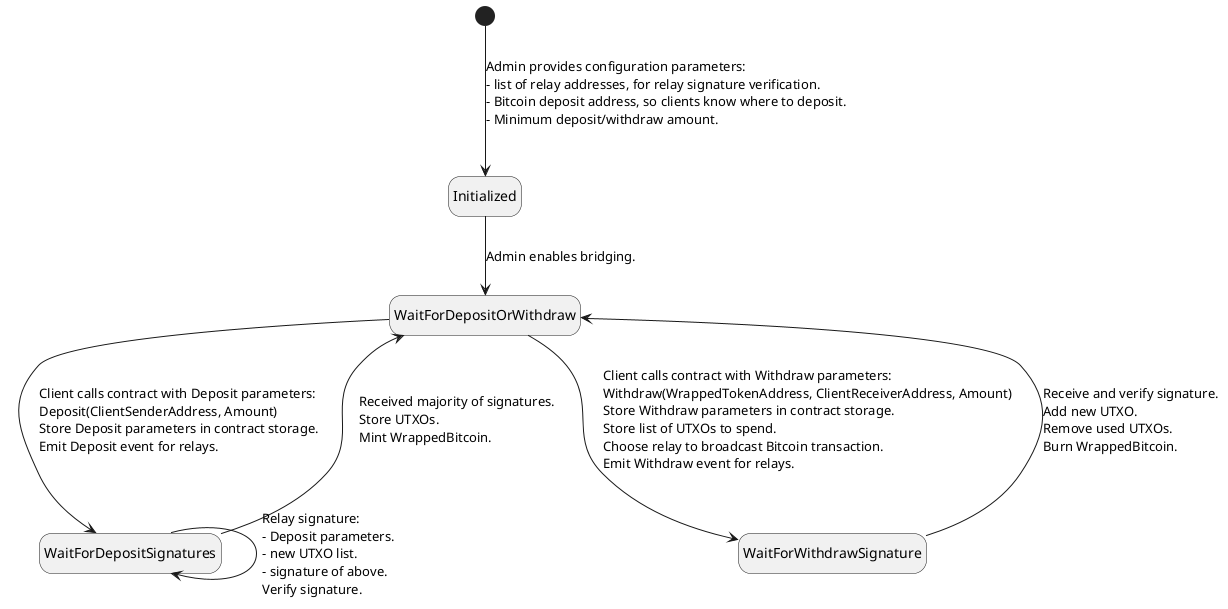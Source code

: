 @startuml contract
skinparam defaultTextAlignment left
hide empty description

[*] --> Initialized:\
Admin provides configuration parameters: \n\
- list of relay addresses, for relay signature verification. \n\
- Bitcoin deposit address, so clients know where to deposit. \n\
- Minimum deposit/withdraw amount. \n\

Initialized --> WaitForDepositOrWithdraw:\
Admin enables bridging.

WaitForDepositOrWithdraw --> WaitForDepositSignatures:\
Client calls contract with Deposit parameters: \n\
Deposit(ClientSenderAddress, Amount) \n\
Store Deposit parameters in contract storage. \n\
Emit Deposit event for relays.

WaitForDepositSignatures --> WaitForDepositSignatures:\
Relay signature: \n\
- Deposit parameters. \n\
- new UTXO list. \n\
- signature of above. \n\
Verify signature.

WaitForDepositSignatures --> WaitForDepositOrWithdraw:\
Received majority of signatures. \n\
Store UTXOs. \n\
Mint WrappedBitcoin.

WaitForDepositOrWithdraw --> WaitForWithdrawSignature:\
Client calls contract with Withdraw parameters: \n\
Withdraw(WrappedTokenAddress, ClientReceiverAddress, Amount) \n\
Store Withdraw parameters in contract storage. \n\
Store list of UTXOs to spend. \n\
Choose relay to broadcast Bitcoin transaction. \n\
Emit Withdraw event for relays.

WaitForWithdrawSignature --> WaitForDepositOrWithdraw:\
Receive and verify signature. \n\
Add new UTXO. \n\
Remove used UTXOs. \n\
Burn WrappedBitcoin.

@enduml